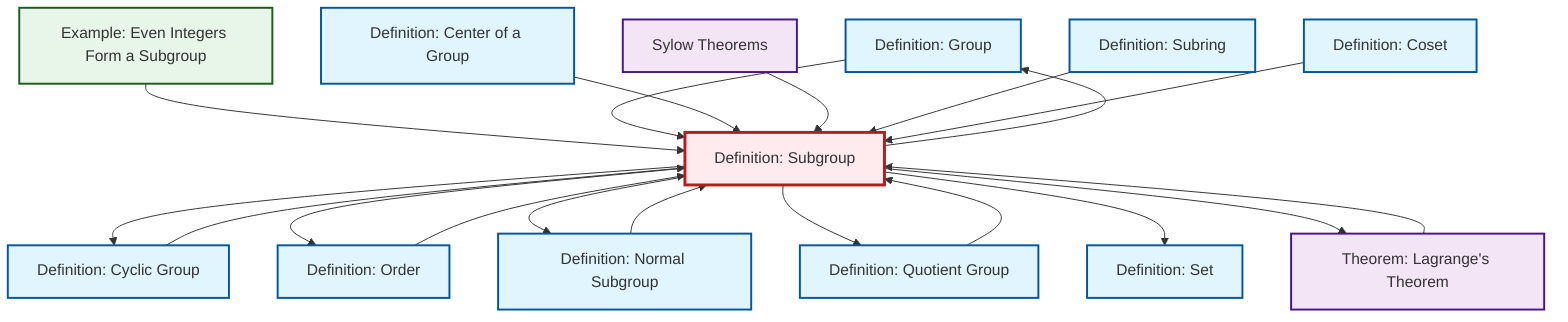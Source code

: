 graph TD
    classDef definition fill:#e1f5fe,stroke:#01579b,stroke-width:2px
    classDef theorem fill:#f3e5f5,stroke:#4a148c,stroke-width:2px
    classDef axiom fill:#fff3e0,stroke:#e65100,stroke-width:2px
    classDef example fill:#e8f5e9,stroke:#1b5e20,stroke-width:2px
    classDef current fill:#ffebee,stroke:#b71c1c,stroke-width:3px
    def-group["Definition: Group"]:::definition
    def-subgroup["Definition: Subgroup"]:::definition
    def-normal-subgroup["Definition: Normal Subgroup"]:::definition
    def-center-of-group["Definition: Center of a Group"]:::definition
    def-quotient-group["Definition: Quotient Group"]:::definition
    ex-even-integers-subgroup["Example: Even Integers Form a Subgroup"]:::example
    def-set["Definition: Set"]:::definition
    def-coset["Definition: Coset"]:::definition
    def-subring["Definition: Subring"]:::definition
    thm-lagrange["Theorem: Lagrange's Theorem"]:::theorem
    thm-sylow["Sylow Theorems"]:::theorem
    def-order["Definition: Order"]:::definition
    def-cyclic-group["Definition: Cyclic Group"]:::definition
    def-subgroup --> def-cyclic-group
    ex-even-integers-subgroup --> def-subgroup
    def-group --> def-subgroup
    def-normal-subgroup --> def-subgroup
    def-subgroup --> def-group
    def-center-of-group --> def-subgroup
    thm-sylow --> def-subgroup
    def-subring --> def-subgroup
    def-subgroup --> def-order
    def-coset --> def-subgroup
    def-order --> def-subgroup
    def-quotient-group --> def-subgroup
    def-subgroup --> def-normal-subgroup
    def-cyclic-group --> def-subgroup
    def-subgroup --> def-quotient-group
    def-subgroup --> def-set
    def-subgroup --> thm-lagrange
    thm-lagrange --> def-subgroup
    class def-subgroup current